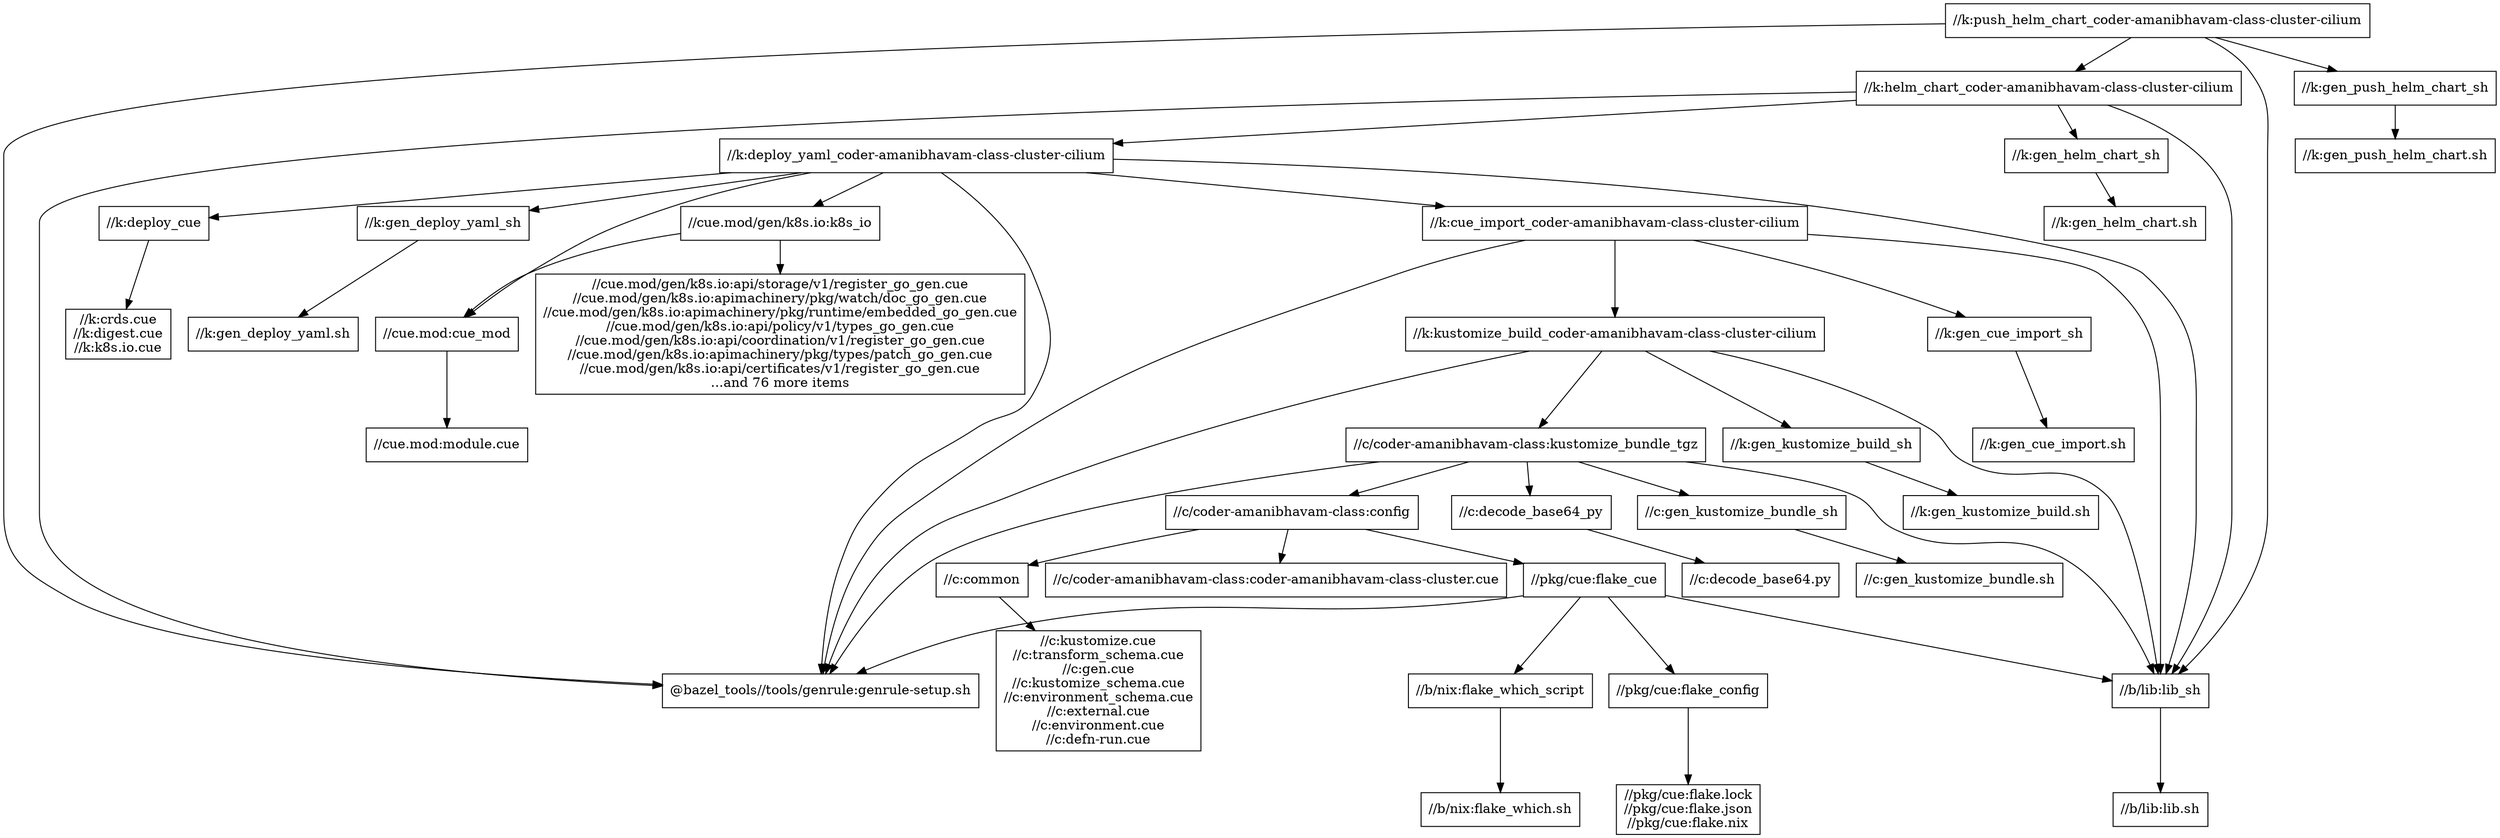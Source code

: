 digraph mygraph {
  node [shape=box];
  "//k:push_helm_chart_coder-amanibhavam-class-cluster-cilium"
  "//k:push_helm_chart_coder-amanibhavam-class-cluster-cilium" -> "//k:helm_chart_coder-amanibhavam-class-cluster-cilium"
  "//k:push_helm_chart_coder-amanibhavam-class-cluster-cilium" -> "//k:gen_push_helm_chart_sh"
  "//k:push_helm_chart_coder-amanibhavam-class-cluster-cilium" -> "//b/lib:lib_sh"
  "//k:push_helm_chart_coder-amanibhavam-class-cluster-cilium" -> "@bazel_tools//tools/genrule:genrule-setup.sh"
  "//k:helm_chart_coder-amanibhavam-class-cluster-cilium"
  "//k:helm_chart_coder-amanibhavam-class-cluster-cilium" -> "//k:deploy_yaml_coder-amanibhavam-class-cluster-cilium"
  "//k:helm_chart_coder-amanibhavam-class-cluster-cilium" -> "//k:gen_helm_chart_sh"
  "//k:helm_chart_coder-amanibhavam-class-cluster-cilium" -> "//b/lib:lib_sh"
  "//k:helm_chart_coder-amanibhavam-class-cluster-cilium" -> "@bazel_tools//tools/genrule:genrule-setup.sh"
  "//k:gen_helm_chart_sh"
  "//k:gen_helm_chart_sh" -> "//k:gen_helm_chart.sh"
  "//k:deploy_yaml_coder-amanibhavam-class-cluster-cilium"
  "//k:deploy_yaml_coder-amanibhavam-class-cluster-cilium" -> "//k:cue_import_coder-amanibhavam-class-cluster-cilium"
  "//k:deploy_yaml_coder-amanibhavam-class-cluster-cilium" -> "//k:deploy_cue"
  "//k:deploy_yaml_coder-amanibhavam-class-cluster-cilium" -> "//k:gen_deploy_yaml_sh"
  "//k:deploy_yaml_coder-amanibhavam-class-cluster-cilium" -> "//cue.mod:cue_mod"
  "//k:deploy_yaml_coder-amanibhavam-class-cluster-cilium" -> "//b/lib:lib_sh"
  "//k:deploy_yaml_coder-amanibhavam-class-cluster-cilium" -> "@bazel_tools//tools/genrule:genrule-setup.sh"
  "//k:deploy_yaml_coder-amanibhavam-class-cluster-cilium" -> "//cue.mod/gen/k8s.io:k8s_io"
  "//cue.mod/gen/k8s.io:k8s_io"
  "//cue.mod/gen/k8s.io:k8s_io" -> "//cue.mod/gen/k8s.io:api/storage/v1/register_go_gen.cue\n//cue.mod/gen/k8s.io:apimachinery/pkg/watch/doc_go_gen.cue\n//cue.mod/gen/k8s.io:apimachinery/pkg/runtime/embedded_go_gen.cue\n//cue.mod/gen/k8s.io:api/policy/v1/types_go_gen.cue\n//cue.mod/gen/k8s.io:api/coordination/v1/register_go_gen.cue\n//cue.mod/gen/k8s.io:apimachinery/pkg/types/patch_go_gen.cue\n//cue.mod/gen/k8s.io:api/certificates/v1/register_go_gen.cue\n...and 76 more items"
  "//cue.mod/gen/k8s.io:k8s_io" -> "//cue.mod:cue_mod"
  "//cue.mod:cue_mod"
  "//cue.mod:cue_mod" -> "//cue.mod:module.cue"
  "//cue.mod:module.cue"
  "//k:gen_push_helm_chart_sh"
  "//k:gen_push_helm_chart_sh" -> "//k:gen_push_helm_chart.sh"
  "//k:gen_push_helm_chart.sh"
  "//cue.mod/gen/k8s.io:api/storage/v1/register_go_gen.cue\n//cue.mod/gen/k8s.io:apimachinery/pkg/watch/doc_go_gen.cue\n//cue.mod/gen/k8s.io:apimachinery/pkg/runtime/embedded_go_gen.cue\n//cue.mod/gen/k8s.io:api/policy/v1/types_go_gen.cue\n//cue.mod/gen/k8s.io:api/coordination/v1/register_go_gen.cue\n//cue.mod/gen/k8s.io:apimachinery/pkg/types/patch_go_gen.cue\n//cue.mod/gen/k8s.io:api/certificates/v1/register_go_gen.cue\n...and 76 more items"
  "//k:cue_import_coder-amanibhavam-class-cluster-cilium"
  "//k:cue_import_coder-amanibhavam-class-cluster-cilium" -> "//k:kustomize_build_coder-amanibhavam-class-cluster-cilium"
  "//k:cue_import_coder-amanibhavam-class-cluster-cilium" -> "//k:gen_cue_import_sh"
  "//k:cue_import_coder-amanibhavam-class-cluster-cilium" -> "//b/lib:lib_sh"
  "//k:cue_import_coder-amanibhavam-class-cluster-cilium" -> "@bazel_tools//tools/genrule:genrule-setup.sh"
  "//k:gen_cue_import_sh"
  "//k:gen_cue_import_sh" -> "//k:gen_cue_import.sh"
  "//k:gen_cue_import.sh"
  "//k:kustomize_build_coder-amanibhavam-class-cluster-cilium"
  "//k:kustomize_build_coder-amanibhavam-class-cluster-cilium" -> "//k:gen_kustomize_build_sh"
  "//k:kustomize_build_coder-amanibhavam-class-cluster-cilium" -> "//c/coder-amanibhavam-class:kustomize_bundle_tgz"
  "//k:kustomize_build_coder-amanibhavam-class-cluster-cilium" -> "//b/lib:lib_sh"
  "//k:kustomize_build_coder-amanibhavam-class-cluster-cilium" -> "@bazel_tools//tools/genrule:genrule-setup.sh"
  "//c/coder-amanibhavam-class:kustomize_bundle_tgz"
  "//c/coder-amanibhavam-class:kustomize_bundle_tgz" -> "//c/coder-amanibhavam-class:config"
  "//c/coder-amanibhavam-class:kustomize_bundle_tgz" -> "@bazel_tools//tools/genrule:genrule-setup.sh"
  "//c/coder-amanibhavam-class:kustomize_bundle_tgz" -> "//c:gen_kustomize_bundle_sh"
  "//c/coder-amanibhavam-class:kustomize_bundle_tgz" -> "//c:decode_base64_py"
  "//c/coder-amanibhavam-class:kustomize_bundle_tgz" -> "//b/lib:lib_sh"
  "//c:decode_base64_py"
  "//c:decode_base64_py" -> "//c:decode_base64.py"
  "//c:decode_base64.py"
  "//c:gen_kustomize_bundle_sh"
  "//c:gen_kustomize_bundle_sh" -> "//c:gen_kustomize_bundle.sh"
  "//c:gen_kustomize_bundle.sh"
  "//c/coder-amanibhavam-class:config"
  "//c/coder-amanibhavam-class:config" -> "//pkg/cue:flake_cue"
  "//c/coder-amanibhavam-class:config" -> "//c/coder-amanibhavam-class:coder-amanibhavam-class-cluster.cue"
  "//c/coder-amanibhavam-class:config" -> "//c:common"
  "//c:common"
  "//c:common" -> "//c:kustomize.cue\n//c:transform_schema.cue\n//c:gen.cue\n//c:kustomize_schema.cue\n//c:environment_schema.cue\n//c:external.cue\n//c:environment.cue\n//c:defn-run.cue"
  "//pkg/cue:flake_cue"
  "//pkg/cue:flake_cue" -> "//pkg/cue:flake_config"
  "//pkg/cue:flake_cue" -> "//b/nix:flake_which_script"
  "//pkg/cue:flake_cue" -> "@bazel_tools//tools/genrule:genrule-setup.sh"
  "//pkg/cue:flake_cue" -> "//b/lib:lib_sh"
  "//b/lib:lib_sh"
  "//b/lib:lib_sh" -> "//b/lib:lib.sh"
  "//b/lib:lib.sh"
  "@bazel_tools//tools/genrule:genrule-setup.sh"
  "//k:gen_kustomize_build_sh"
  "//k:gen_kustomize_build_sh" -> "//k:gen_kustomize_build.sh"
  "//k:gen_kustomize_build.sh"
  "//c/coder-amanibhavam-class:coder-amanibhavam-class-cluster.cue"
  "//c:kustomize.cue\n//c:transform_schema.cue\n//c:gen.cue\n//c:kustomize_schema.cue\n//c:environment_schema.cue\n//c:external.cue\n//c:environment.cue\n//c:defn-run.cue"
  "//k:gen_deploy_yaml_sh"
  "//k:gen_deploy_yaml_sh" -> "//k:gen_deploy_yaml.sh"
  "//k:gen_deploy_yaml.sh"
  "//b/nix:flake_which_script"
  "//b/nix:flake_which_script" -> "//b/nix:flake_which.sh"
  "//b/nix:flake_which.sh"
  "//pkg/cue:flake_config"
  "//pkg/cue:flake_config" -> "//pkg/cue:flake.lock\n//pkg/cue:flake.json\n//pkg/cue:flake.nix"
  "//pkg/cue:flake.lock\n//pkg/cue:flake.json\n//pkg/cue:flake.nix"
  "//k:deploy_cue"
  "//k:deploy_cue" -> "//k:crds.cue\n//k:digest.cue\n//k:k8s.io.cue"
  "//k:crds.cue\n//k:digest.cue\n//k:k8s.io.cue"
  "//k:gen_helm_chart.sh"
}
